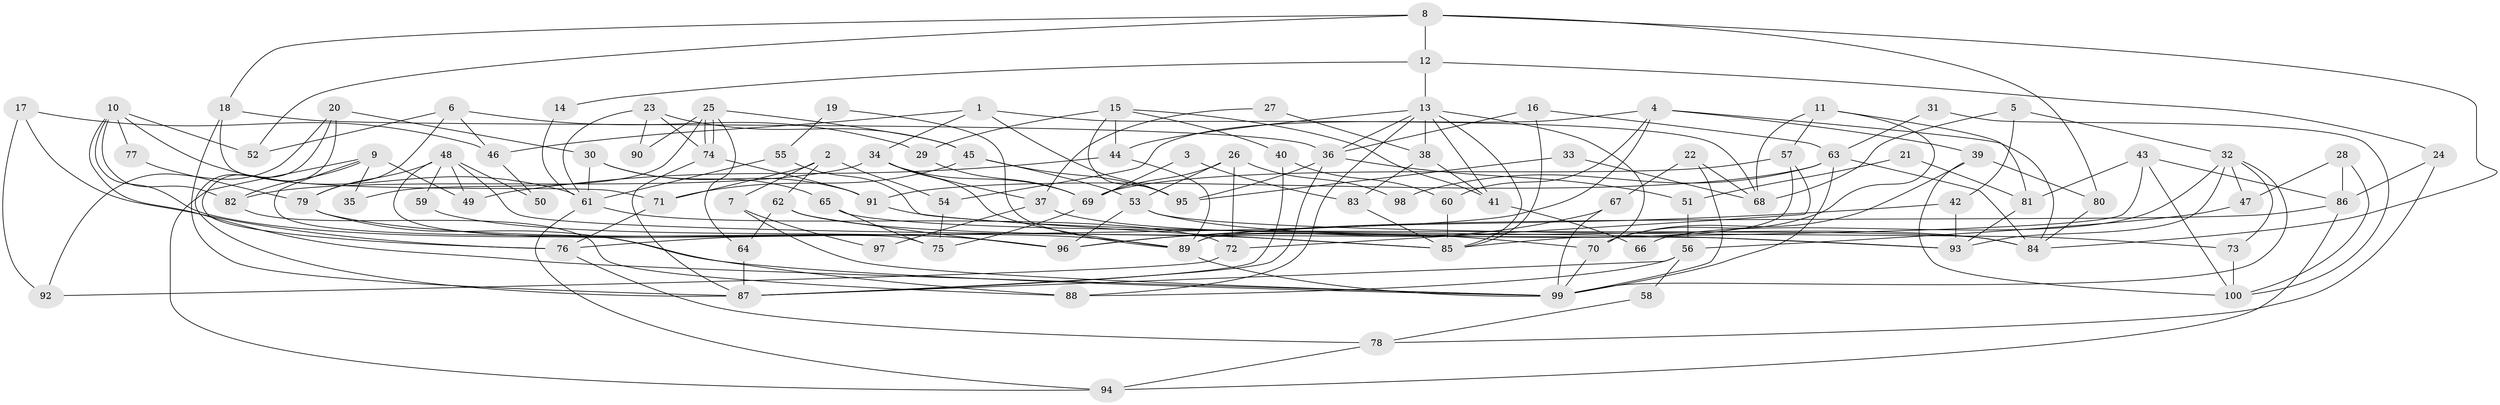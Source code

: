 // Generated by graph-tools (version 1.1) at 2025/38/02/21/25 10:38:59]
// undirected, 100 vertices, 200 edges
graph export_dot {
graph [start="1"]
  node [color=gray90,style=filled];
  1;
  2;
  3;
  4;
  5;
  6;
  7;
  8;
  9;
  10;
  11;
  12;
  13;
  14;
  15;
  16;
  17;
  18;
  19;
  20;
  21;
  22;
  23;
  24;
  25;
  26;
  27;
  28;
  29;
  30;
  31;
  32;
  33;
  34;
  35;
  36;
  37;
  38;
  39;
  40;
  41;
  42;
  43;
  44;
  45;
  46;
  47;
  48;
  49;
  50;
  51;
  52;
  53;
  54;
  55;
  56;
  57;
  58;
  59;
  60;
  61;
  62;
  63;
  64;
  65;
  66;
  67;
  68;
  69;
  70;
  71;
  72;
  73;
  74;
  75;
  76;
  77;
  78;
  79;
  80;
  81;
  82;
  83;
  84;
  85;
  86;
  87;
  88;
  89;
  90;
  91;
  92;
  93;
  94;
  95;
  96;
  97;
  98;
  99;
  100;
  1 -- 68;
  1 -- 46;
  1 -- 34;
  1 -- 95;
  2 -- 62;
  2 -- 71;
  2 -- 7;
  2 -- 54;
  3 -- 69;
  3 -- 83;
  4 -- 54;
  4 -- 84;
  4 -- 39;
  4 -- 60;
  4 -- 76;
  5 -- 68;
  5 -- 32;
  5 -- 42;
  6 -- 29;
  6 -- 79;
  6 -- 46;
  6 -- 52;
  7 -- 99;
  7 -- 97;
  8 -- 84;
  8 -- 18;
  8 -- 12;
  8 -- 52;
  8 -- 80;
  9 -- 82;
  9 -- 99;
  9 -- 35;
  9 -- 49;
  9 -- 94;
  10 -- 61;
  10 -- 52;
  10 -- 77;
  10 -- 82;
  10 -- 96;
  10 -- 99;
  11 -- 57;
  11 -- 70;
  11 -- 68;
  11 -- 81;
  12 -- 13;
  12 -- 14;
  12 -- 24;
  13 -- 44;
  13 -- 70;
  13 -- 36;
  13 -- 38;
  13 -- 41;
  13 -- 85;
  13 -- 88;
  14 -- 61;
  15 -- 40;
  15 -- 95;
  15 -- 29;
  15 -- 41;
  15 -- 44;
  16 -- 36;
  16 -- 85;
  16 -- 63;
  17 -- 92;
  17 -- 76;
  17 -- 46;
  18 -- 87;
  18 -- 71;
  18 -- 36;
  19 -- 55;
  19 -- 89;
  20 -- 87;
  20 -- 30;
  20 -- 76;
  20 -- 92;
  21 -- 51;
  21 -- 81;
  22 -- 67;
  22 -- 99;
  22 -- 68;
  23 -- 74;
  23 -- 61;
  23 -- 45;
  23 -- 90;
  24 -- 86;
  24 -- 78;
  25 -- 74;
  25 -- 74;
  25 -- 45;
  25 -- 35;
  25 -- 64;
  25 -- 90;
  26 -- 53;
  26 -- 69;
  26 -- 72;
  26 -- 98;
  27 -- 38;
  27 -- 37;
  28 -- 86;
  28 -- 47;
  28 -- 100;
  29 -- 69;
  30 -- 91;
  30 -- 61;
  30 -- 65;
  31 -- 63;
  31 -- 100;
  32 -- 99;
  32 -- 93;
  32 -- 47;
  32 -- 66;
  32 -- 73;
  33 -- 95;
  33 -- 68;
  34 -- 82;
  34 -- 37;
  34 -- 69;
  34 -- 89;
  36 -- 51;
  36 -- 87;
  36 -- 95;
  37 -- 70;
  37 -- 97;
  38 -- 41;
  38 -- 83;
  39 -- 100;
  39 -- 70;
  39 -- 80;
  40 -- 60;
  40 -- 87;
  41 -- 66;
  42 -- 96;
  42 -- 93;
  43 -- 100;
  43 -- 81;
  43 -- 85;
  43 -- 86;
  44 -- 89;
  44 -- 49;
  45 -- 95;
  45 -- 53;
  45 -- 71;
  46 -- 50;
  47 -- 56;
  48 -- 93;
  48 -- 49;
  48 -- 50;
  48 -- 59;
  48 -- 75;
  48 -- 79;
  51 -- 56;
  53 -- 84;
  53 -- 73;
  53 -- 96;
  54 -- 75;
  55 -- 61;
  55 -- 85;
  56 -- 88;
  56 -- 87;
  56 -- 58;
  57 -- 69;
  57 -- 89;
  57 -- 72;
  58 -- 78;
  59 -- 96;
  60 -- 85;
  61 -- 72;
  61 -- 94;
  62 -- 85;
  62 -- 96;
  62 -- 64;
  63 -- 99;
  63 -- 84;
  63 -- 91;
  63 -- 98;
  64 -- 87;
  65 -- 84;
  65 -- 75;
  67 -- 99;
  67 -- 96;
  69 -- 75;
  70 -- 99;
  71 -- 76;
  72 -- 92;
  73 -- 100;
  74 -- 87;
  74 -- 91;
  76 -- 78;
  77 -- 79;
  78 -- 94;
  79 -- 89;
  79 -- 88;
  80 -- 84;
  81 -- 93;
  82 -- 88;
  83 -- 85;
  86 -- 94;
  86 -- 89;
  89 -- 99;
  91 -- 93;
}
